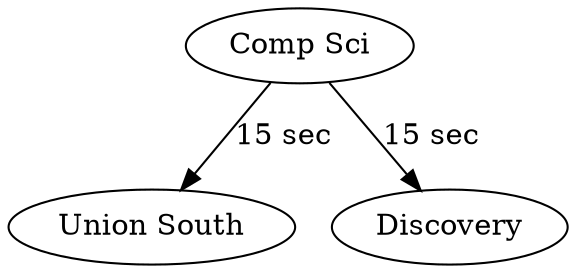 digraph campus {
  "Comp Sci" -> "Union South" [seconds=15, label="15 sec"];
  "Comp Sci" -> "Discovery" [seconds=10, label="15 sec"];
}
